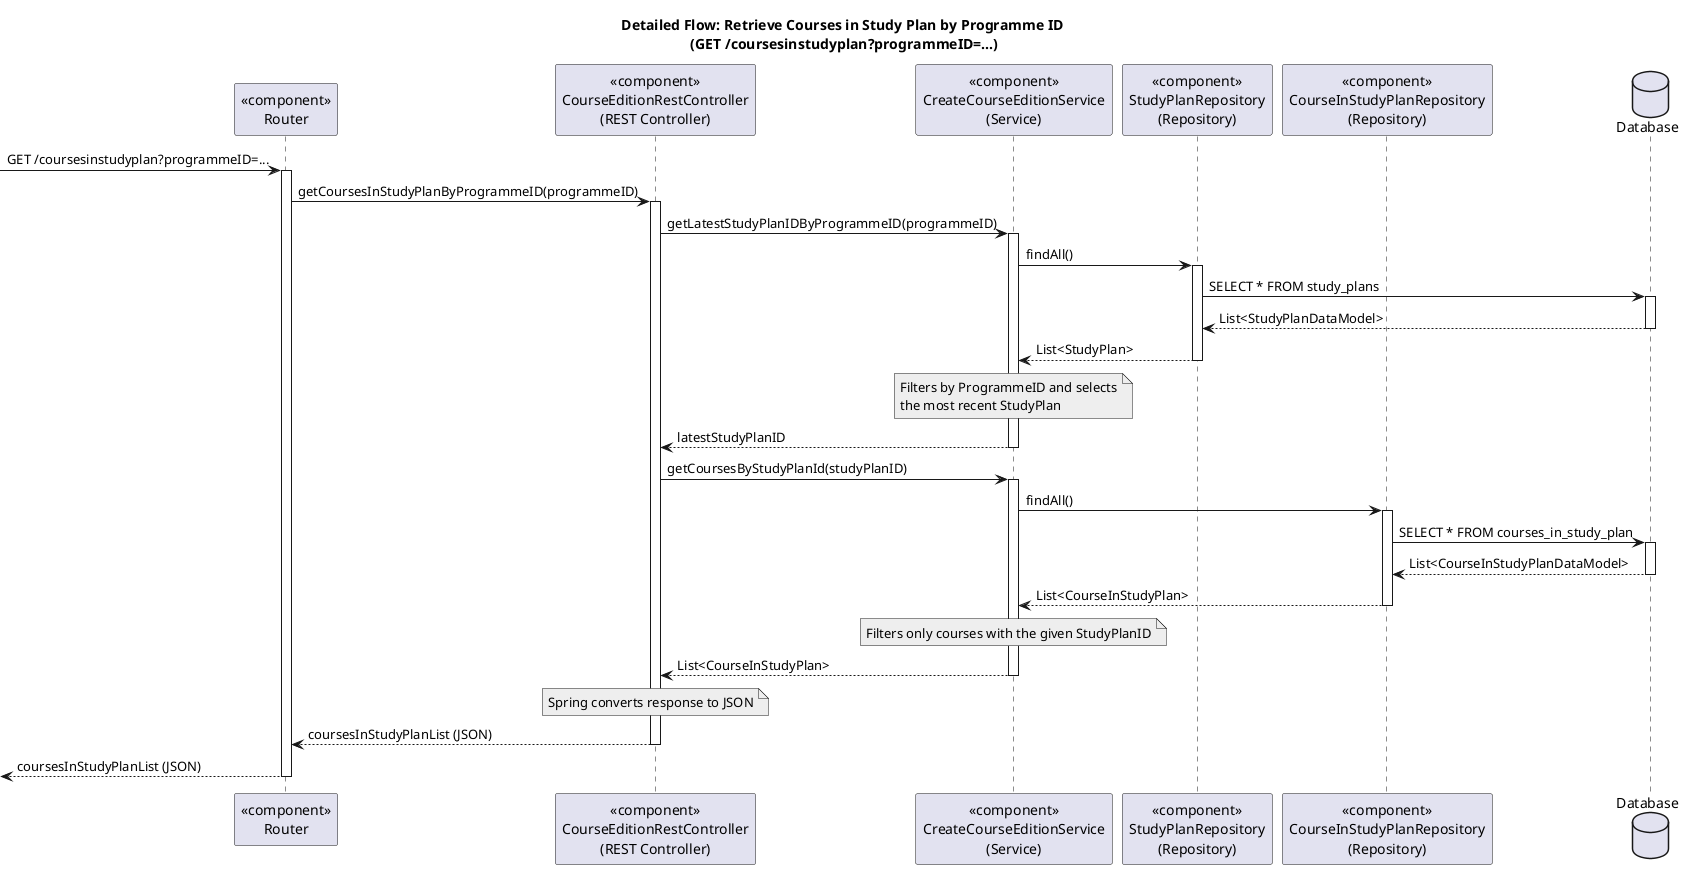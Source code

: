 @startuml
title Detailed Flow: Retrieve Courses in Study Plan by Programme ID \n(GET /coursesinstudyplan?programmeID=...)

participant "<<component>>\nRouter" as Router
participant "<<component>>\nCourseEditionRestController\n(REST Controller)" as Controller
participant "<<component>>\nCreateCourseEditionService\n(Service)" as Service
participant "<<component>>\nStudyPlanRepository\n(Repository)" as StudyPlanRepo
participant "<<component>>\nCourseInStudyPlanRepository\n(Repository)" as CourseInSPRepo
database "Database" as DB

-> Router: GET /coursesinstudyplan?programmeID=...
activate Router

Router -> Controller: getCoursesInStudyPlanByProgrammeID(programmeID)
activate Controller

Controller -> Service: getLatestStudyPlanIDByProgrammeID(programmeID)
activate Service

Service -> StudyPlanRepo: findAll()
activate StudyPlanRepo

StudyPlanRepo -> DB: SELECT * FROM study_plans
activate DB
DB --> StudyPlanRepo: List<StudyPlanDataModel>
deactivate DB
StudyPlanRepo --> Service: List<StudyPlan>
deactivate StudyPlanRepo

note over Service #EEEEEE
Filters by ProgrammeID and selects
the most recent StudyPlan
end note

Service --> Controller: latestStudyPlanID
deactivate Service

Controller -> Service: getCoursesByStudyPlanId(studyPlanID)
activate Service

Service -> CourseInSPRepo: findAll()
activate CourseInSPRepo

CourseInSPRepo -> DB: SELECT * FROM courses_in_study_plan
activate DB
DB --> CourseInSPRepo: List<CourseInStudyPlanDataModel>
deactivate DB
CourseInSPRepo --> Service: List<CourseInStudyPlan>
deactivate CourseInSPRepo

note over Service #EEEEEE
Filters only courses with the given StudyPlanID
end note

Service --> Controller: List<CourseInStudyPlan>
deactivate Service

note over Controller #EEEEEE
Spring converts response to JSON
end note

Controller --> Router: coursesInStudyPlanList (JSON)
deactivate Controller

<-- Router: coursesInStudyPlanList (JSON)
deactivate Router

@enduml

